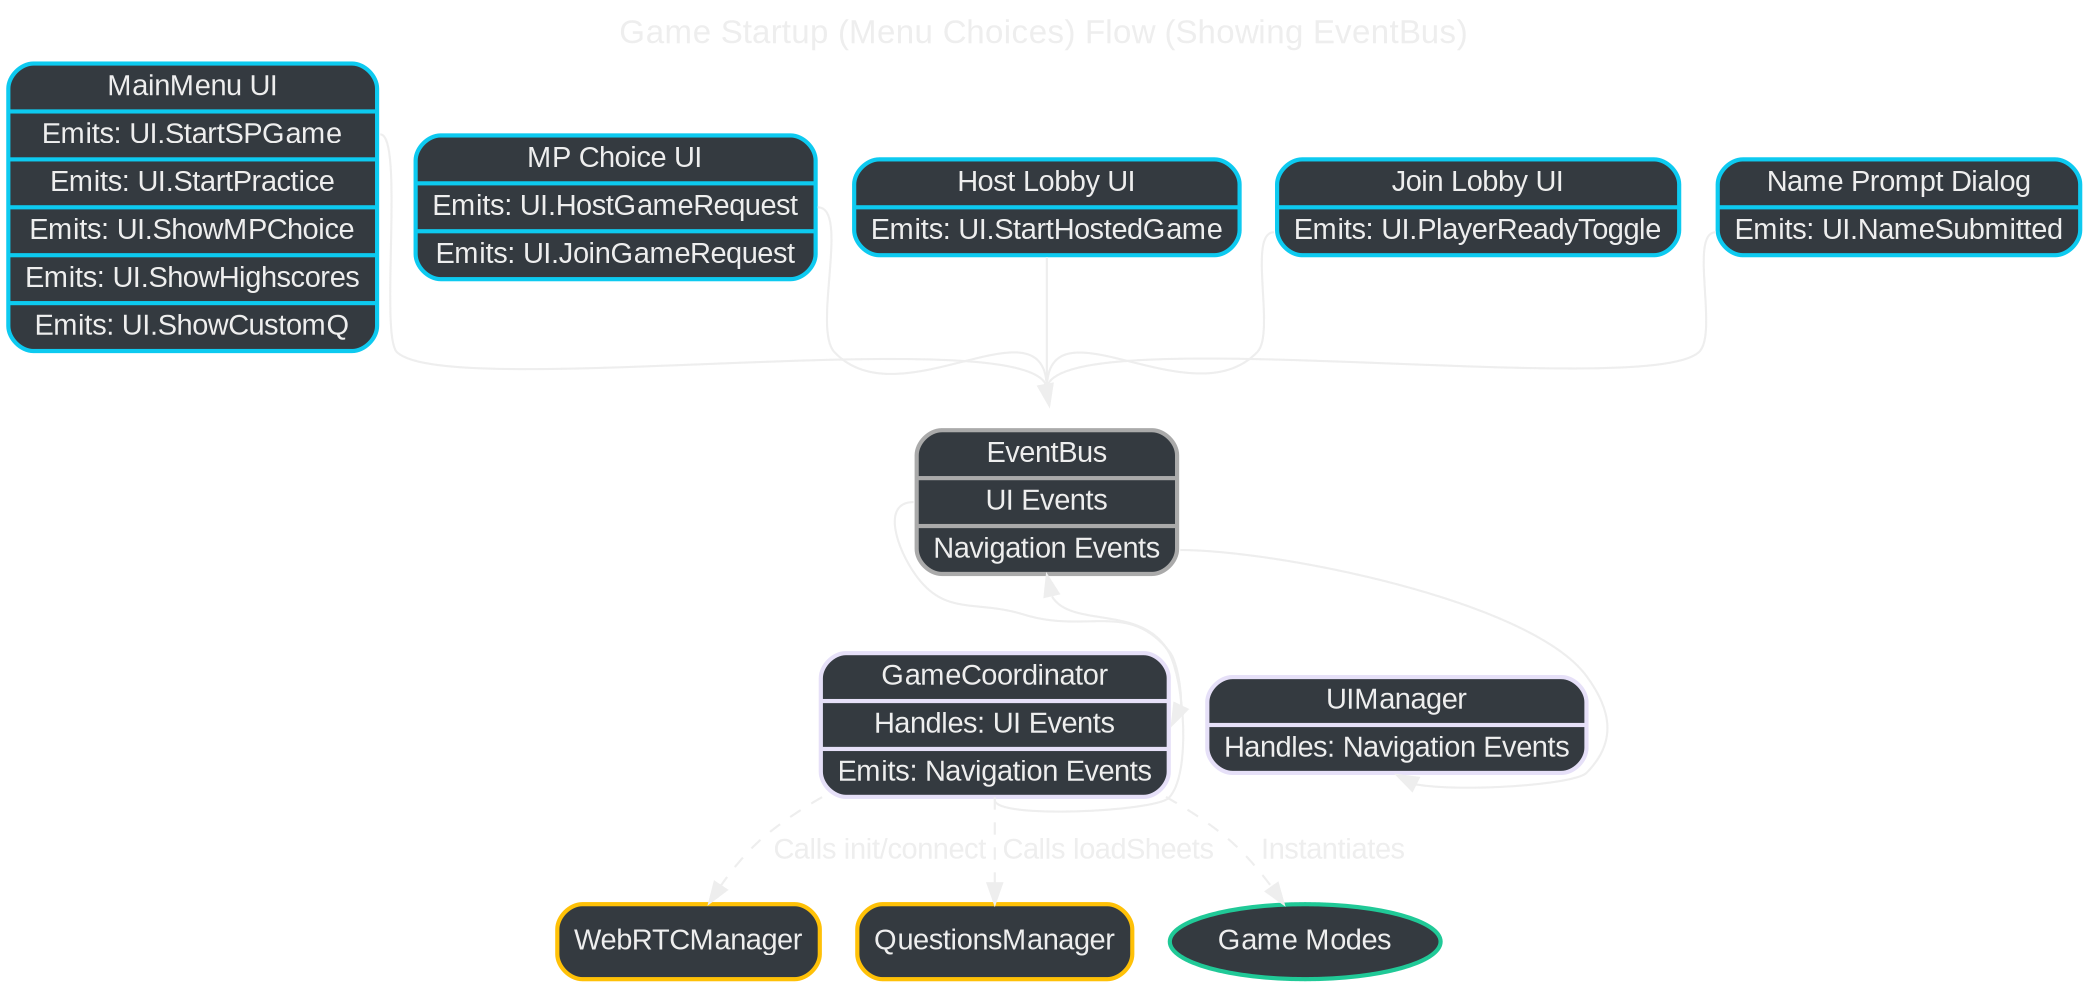 digraph GameStartup_WithBus {
    rankdir=TD;
    sep="0.6";
    overlap=false;
    concentrate=true;
    bgcolor="transparent";
    fontname="Arial";
    node [shape=box, style="rounded,filled", fontcolor="#eeeeee", color="#eeeeee", fontname="Arial"];
    edge [fontcolor="#eeeeee", color="#eeeeee", fontname="Arial"];
    graph [label="Game Startup (Menu Choices) Flow (Showing EventBus)", labelloc=t, fontsize=16, fontcolor="#eeeeee"];

    // Node Styles (Dark fill, specific border remains)
    MainMenuComponent [shape="record", fillcolor="#343a40", color="#0dcaf0", penwidth=2,
                       label="{ MainMenu UI | {<emits_sp> Emits: UI.StartSPGame} | {<emits_pr> Emits: UI.StartPractice} | {<emits_mp> Emits: UI.ShowMPChoice} | {<emits_hs> Emits: UI.ShowHighscores} | {<emits_cq> Emits: UI.ShowCustomQ} }"];
    MultiplayerChoiceComponent [shape="record", fillcolor="#343a40", color="#0dcaf0", penwidth=2,
                                label="{ MP Choice UI | {<emits_host> Emits: UI.HostGameRequest} | {<emits_join> Emits: UI.JoinGameRequest} }"];
    HostLobbyComponent [shape="record", fillcolor="#343a40", color="#0dcaf0", penwidth=2,
                        label="{ Host Lobby UI | {<emits_start> Emits: UI.StartHostedGame} }"]; // Example
    JoinLobbyComponent [shape="record", fillcolor="#343a40", color="#0dcaf0", penwidth=2,
                        label="{ Join Lobby UI | {<emits_ready> Emits: UI.PlayerReadyToggle} }"]; // Example
    NamePromptDialog [shape="record", fillcolor="#343a40", color="#0dcaf0", penwidth=2,
                      label="{ Name Prompt Dialog | {<emits_name> Emits: UI.NameSubmitted} }"];
    GameCoordinator [shape="record", fillcolor="#343a40", color="#e6e0f8", penwidth=2,
                     label="{ GameCoordinator | {<handles_ui> Handles: UI Events} | {<emits_nav> Emits: Navigation Events} }"]; // Handles the grouped UI Event
    UIManager [shape="record", fillcolor="#343a40", color="#e6e0f8", penwidth=2,
               label="{ UIManager | {<handles_nav> Handles: Navigation Events} }"];
    WebRTCManager [label="WebRTCManager", fillcolor="#343a40", color="#ffc107", penwidth=2]; // Passive target
    QuestionsManager [label="QuestionsManager", fillcolor="#343a40", color="#ffc107", penwidth=2]; // Passive target
    GameModes [label="Game Modes", fillcolor="#343a40", color="#20c997", penwidth=2, shape=ellipse]; // Passive target

    // EventBus: Shows relevant UI and Navigation event groups
    EventBus [shape="record", fillcolor="#343a40", color="#aaaaaa", penwidth=2,
              label="{ EventBus | {<evUI> UI Events} | {<evNav> Navigation Events} }"]; // evUI is the target for all specific UI emits

    // 1. User Actions -> Event Bus (Specific Events feeding into Grouped Port)
    MainMenuComponent:emits_sp -> EventBus:evUI; MainMenuComponent:emits_pr -> EventBus:evUI; MainMenuComponent:emits_mp -> EventBus:evUI; MainMenuComponent:emits_hs -> EventBus:evUI; MainMenuComponent:emits_cq -> EventBus:evUI;
    MultiplayerChoiceComponent:emits_host -> EventBus:evUI; MultiplayerChoiceComponent:emits_join -> EventBus:evUI;
    NamePromptDialog:emits_name -> EventBus:evUI;
    HostLobbyComponent:emits_start -> EventBus:evUI;
    JoinLobbyComponent:emits_ready -> EventBus:evUI;

    // 2. Event Bus -> Game Coordinator (Handles Grouped Event)
    EventBus:evUI -> GameCoordinator:handles_ui;

    // 3. Game Coordinator Actions (Direct Calls)
    GameCoordinator -> WebRTCManager [label=" Calls init/connect", style=dashed];
    GameCoordinator -> QuestionsManager [label=" Calls loadSheets", style=dashed];
    GameCoordinator -> GameModes [label=" Instantiates", style=dashed];

    // 4. Game Coordinator triggers navigation (Event)
    GameCoordinator:emits_nav -> EventBus:evNav;

    // 5. Navigation handled by UIManager (Event)
    EventBus:evNav -> UIManager:handles_nav;
    // UIManager would then call show() on relevant components (not shown for brevity)
} 